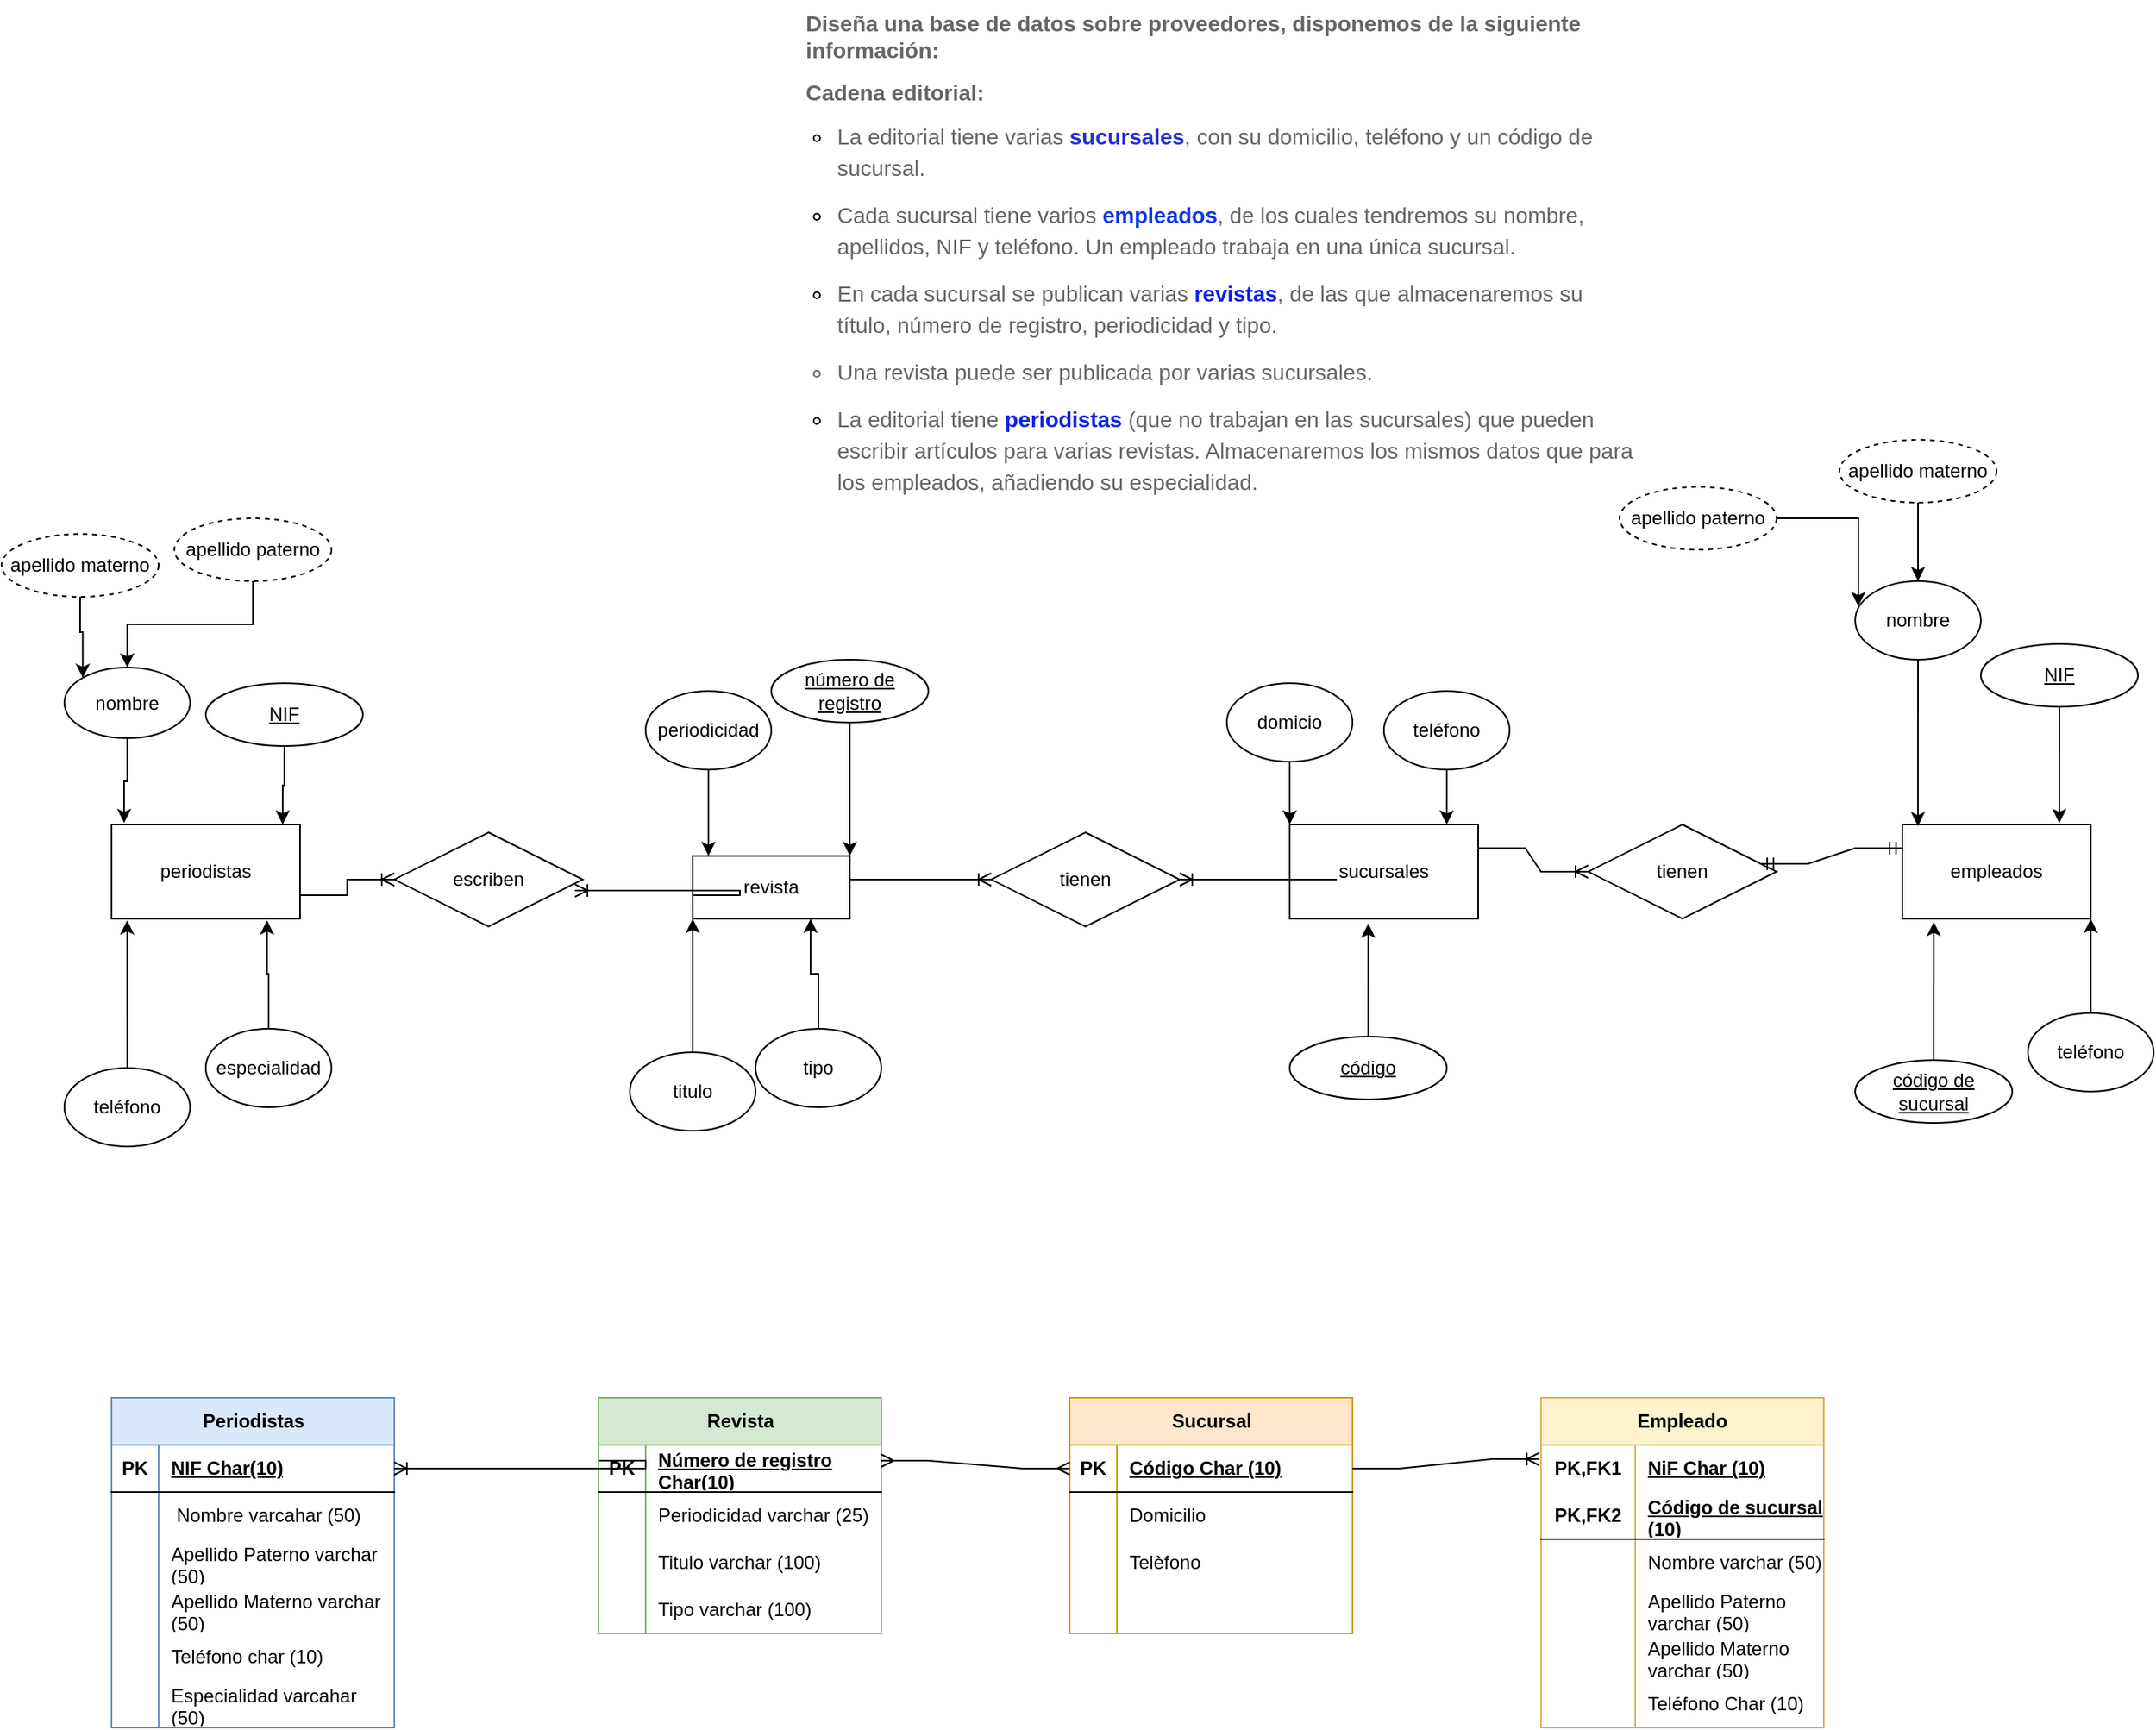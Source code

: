 <mxfile version="21.0.2" type="github">
  <diagram name="Página-1" id="4U2wSh6onjoOHA8W8764">
    <mxGraphModel dx="2017" dy="625" grid="1" gridSize="10" guides="1" tooltips="1" connect="1" arrows="1" fold="1" page="1" pageScale="1" pageWidth="827" pageHeight="1169" math="0" shadow="0">
      <root>
        <mxCell id="0" />
        <mxCell id="1" parent="0" />
        <mxCell id="MW6SG7xbOyb2AjNmcGoh-1" value="&lt;p style=&quot;margin: 0px 0px 10px 30px; color: rgb(101, 101, 101); font-family: &amp;quot;Century Gothic&amp;quot;, Arial, Helvetica, sans-serif; font-size: 14px; font-style: normal; font-variant-ligatures: normal; font-variant-caps: normal; font-weight: 400; letter-spacing: normal; orphans: 2; text-align: left; text-indent: 0px; text-transform: none; widows: 2; word-spacing: 0px; -webkit-text-stroke-width: 0px; background-color: rgb(255, 255, 255); text-decoration-thickness: initial; text-decoration-style: initial; text-decoration-color: initial;&quot; dir=&quot;ltr&quot;&gt;&lt;strong style=&quot;font-weight: bold;&quot;&gt;&lt;strong style=&quot;font-weight: bold;&quot;&gt;Diseña una base de datos sobre proveedores, disponemos de la siguiente información:&lt;/strong&gt;&lt;/strong&gt;&lt;/p&gt;&lt;p style=&quot;margin: 0px 0px 10px 30px; color: rgb(101, 101, 101); font-family: &amp;quot;Century Gothic&amp;quot;, Arial, Helvetica, sans-serif; font-size: 14px; font-style: normal; font-variant-ligatures: normal; font-variant-caps: normal; font-weight: 400; letter-spacing: normal; orphans: 2; text-align: left; text-indent: 0px; text-transform: none; widows: 2; word-spacing: 0px; -webkit-text-stroke-width: 0px; background-color: rgb(255, 255, 255); text-decoration-thickness: initial; text-decoration-style: initial; text-decoration-color: initial;&quot; dir=&quot;ltr&quot;&gt;&lt;/p&gt;&lt;p style=&quot;margin: 0px 0px 10px 30px; color: rgb(101, 101, 101); font-family: &amp;quot;Century Gothic&amp;quot;, Arial, Helvetica, sans-serif; font-size: 14px; font-style: normal; font-variant-ligatures: normal; font-variant-caps: normal; font-weight: 400; letter-spacing: normal; orphans: 2; text-align: left; text-indent: 0px; text-transform: none; widows: 2; word-spacing: 0px; -webkit-text-stroke-width: 0px; background-color: rgb(255, 255, 255); text-decoration-thickness: initial; text-decoration-style: initial; text-decoration-color: initial;&quot; dir=&quot;ltr&quot;&gt;&lt;strong style=&quot;font-weight: bold;&quot;&gt;Cadena editorial:&lt;/strong&gt;&lt;/p&gt;&lt;ul style=&quot;padding: 0px; margin: 0px 0px 10px 25px; font-family: &amp;quot;Century Gothic&amp;quot;, Arial, Helvetica, sans-serif; font-size: 14px; font-style: normal; font-variant-ligatures: normal; font-variant-caps: normal; letter-spacing: normal; orphans: 2; text-align: left; text-indent: 0px; text-transform: none; widows: 2; word-spacing: 0px; -webkit-text-stroke-width: 0px; background-color: rgb(255, 255, 255); text-decoration-thickness: initial; text-decoration-style: initial; text-decoration-color: initial;&quot;&gt;&lt;li style=&quot;line-height: 20px; list-style-type: none;&quot;&gt;&lt;ul style=&quot;padding: 0px; margin: 0px 0px 0px 25px;&quot;&gt;&lt;li style=&quot;line-height: 20px;&quot; aria-level=&quot;1&quot; dir=&quot;ltr&quot;&gt;&lt;p style=&quot;margin: 0px 0px 10px;&quot; role=&quot;presentation&quot; dir=&quot;ltr&quot;&gt;&lt;font style=&quot;font-weight: 400;&quot; color=&quot;#656565&quot;&gt;La editorial tiene varias &lt;/font&gt;&lt;font style=&quot;&quot; color=&quot;#232fd1&quot;&gt;&lt;b&gt;sucursales&lt;/b&gt;&lt;/font&gt;&lt;font style=&quot;font-weight: 400;&quot; color=&quot;#656565&quot;&gt;, con su domicilio, teléfono y un código de sucursal.&lt;/font&gt;&lt;/p&gt;&lt;/li&gt;&lt;li style=&quot;line-height: 20px;&quot; aria-level=&quot;1&quot; dir=&quot;ltr&quot;&gt;&lt;p style=&quot;margin: 0px 0px 10px;&quot; role=&quot;presentation&quot; dir=&quot;ltr&quot;&gt;&lt;font style=&quot;font-weight: 400;&quot; color=&quot;#656565&quot;&gt;Cada sucursal tiene varios &lt;/font&gt;&lt;font style=&quot;&quot; color=&quot;#0936ec&quot;&gt;&lt;b&gt;empleados&lt;/b&gt;&lt;/font&gt;&lt;font style=&quot;font-weight: 400;&quot; color=&quot;#656565&quot;&gt;, de los cuales tendremos su nombre, apellidos, NIF y teléfono. Un empleado trabaja en una única sucursal.&lt;/font&gt;&lt;/p&gt;&lt;/li&gt;&lt;li style=&quot;line-height: 20px;&quot; aria-level=&quot;1&quot; dir=&quot;ltr&quot;&gt;&lt;p style=&quot;margin: 0px 0px 10px;&quot; role=&quot;presentation&quot; dir=&quot;ltr&quot;&gt;&lt;font style=&quot;font-weight: 400;&quot; color=&quot;#656565&quot;&gt;En cada sucursal se publican varias &lt;/font&gt;&lt;font style=&quot;&quot; color=&quot;#0f1eeb&quot;&gt;&lt;b&gt;revistas&lt;/b&gt;&lt;/font&gt;&lt;font style=&quot;font-weight: 400;&quot; color=&quot;#656565&quot;&gt;, de las que almacenaremos su título, número de registro, periodicidad y tipo.&lt;/font&gt;&lt;/p&gt;&lt;/li&gt;&lt;li style=&quot;font-weight: 400; color: rgb(101, 101, 101); line-height: 20px;&quot; aria-level=&quot;1&quot; dir=&quot;ltr&quot;&gt;&lt;p style=&quot;margin: 0px 0px 10px;&quot; role=&quot;presentation&quot; dir=&quot;ltr&quot;&gt;Una revista puede ser publicada por varias sucursales.&lt;/p&gt;&lt;/li&gt;&lt;li style=&quot;line-height: 20px;&quot; aria-level=&quot;1&quot; dir=&quot;ltr&quot;&gt;&lt;p style=&quot;margin: 0px 0px 10px;&quot; role=&quot;presentation&quot; dir=&quot;ltr&quot;&gt;&lt;font style=&quot;font-weight: 400;&quot; color=&quot;#656565&quot;&gt;La editorial tiene &lt;/font&gt;&lt;font style=&quot;&quot; color=&quot;#0a23e6&quot;&gt;&lt;b&gt;periodistas&lt;/b&gt;&lt;/font&gt;&lt;font style=&quot;font-weight: 400;&quot; color=&quot;#656565&quot;&gt; (que no trabajan en las sucursales) que pueden escribir artículos para varias revistas. Almacenaremos los mismos datos que para los empleados, añadiendo su especialidad.&lt;/font&gt;&lt;/p&gt;&lt;/li&gt;&lt;/ul&gt;&lt;/li&gt;&lt;/ul&gt;" style="text;whiteSpace=wrap;html=1;" parent="1" vertex="1">
          <mxGeometry x="70" y="60" width="560" height="360" as="geometry" />
        </mxCell>
        <mxCell id="MW6SG7xbOyb2AjNmcGoh-4" value="empleados" style="rounded=0;whiteSpace=wrap;html=1;" parent="1" vertex="1">
          <mxGeometry x="800" y="585" width="120" height="60" as="geometry" />
        </mxCell>
        <mxCell id="MW6SG7xbOyb2AjNmcGoh-6" value="periodistas" style="rounded=0;whiteSpace=wrap;html=1;" parent="1" vertex="1">
          <mxGeometry x="-340" y="585" width="120" height="60" as="geometry" />
        </mxCell>
        <mxCell id="MW6SG7xbOyb2AjNmcGoh-25" style="edgeStyle=orthogonalEdgeStyle;rounded=0;orthogonalLoop=1;jettySize=auto;html=1;exitX=0.5;exitY=1;exitDx=0;exitDy=0;entryX=0;entryY=0;entryDx=0;entryDy=0;" parent="1" source="MW6SG7xbOyb2AjNmcGoh-7" target="MW6SG7xbOyb2AjNmcGoh-3" edge="1">
          <mxGeometry relative="1" as="geometry" />
        </mxCell>
        <mxCell id="MW6SG7xbOyb2AjNmcGoh-7" value="domicio" style="ellipse;whiteSpace=wrap;html=1;" parent="1" vertex="1">
          <mxGeometry x="370" y="495" width="80" height="50" as="geometry" />
        </mxCell>
        <mxCell id="MW6SG7xbOyb2AjNmcGoh-26" style="edgeStyle=orthogonalEdgeStyle;rounded=0;orthogonalLoop=1;jettySize=auto;html=1;entryX=0.833;entryY=0;entryDx=0;entryDy=0;entryPerimeter=0;" parent="1" source="MW6SG7xbOyb2AjNmcGoh-8" target="MW6SG7xbOyb2AjNmcGoh-3" edge="1">
          <mxGeometry relative="1" as="geometry" />
        </mxCell>
        <mxCell id="MW6SG7xbOyb2AjNmcGoh-8" value="teléfono" style="ellipse;whiteSpace=wrap;html=1;" parent="1" vertex="1">
          <mxGeometry x="470" y="500" width="80" height="50" as="geometry" />
        </mxCell>
        <mxCell id="MW6SG7xbOyb2AjNmcGoh-82" style="edgeStyle=orthogonalEdgeStyle;rounded=0;orthogonalLoop=1;jettySize=auto;html=1;entryX=0.083;entryY=0.017;entryDx=0;entryDy=0;entryPerimeter=0;" parent="1" source="MW6SG7xbOyb2AjNmcGoh-11" target="MW6SG7xbOyb2AjNmcGoh-4" edge="1">
          <mxGeometry relative="1" as="geometry" />
        </mxCell>
        <mxCell id="MW6SG7xbOyb2AjNmcGoh-11" value="nombre" style="ellipse;whiteSpace=wrap;html=1;" parent="1" vertex="1">
          <mxGeometry x="770" y="430" width="80" height="50" as="geometry" />
        </mxCell>
        <mxCell id="MW6SG7xbOyb2AjNmcGoh-92" style="edgeStyle=orthogonalEdgeStyle;rounded=0;orthogonalLoop=1;jettySize=auto;html=1;entryX=1;entryY=1;entryDx=0;entryDy=0;" parent="1" source="MW6SG7xbOyb2AjNmcGoh-13" target="MW6SG7xbOyb2AjNmcGoh-4" edge="1">
          <mxGeometry relative="1" as="geometry" />
        </mxCell>
        <mxCell id="MW6SG7xbOyb2AjNmcGoh-13" value="teléfono" style="ellipse;whiteSpace=wrap;html=1;" parent="1" vertex="1">
          <mxGeometry x="880" y="705" width="80" height="50" as="geometry" />
        </mxCell>
        <mxCell id="MW6SG7xbOyb2AjNmcGoh-64" style="edgeStyle=orthogonalEdgeStyle;rounded=0;orthogonalLoop=1;jettySize=auto;html=1;entryX=0;entryY=1;entryDx=0;entryDy=0;" parent="1" source="MW6SG7xbOyb2AjNmcGoh-15" target="MW6SG7xbOyb2AjNmcGoh-99" edge="1">
          <mxGeometry relative="1" as="geometry">
            <mxPoint x="220" y="650" as="targetPoint" />
          </mxGeometry>
        </mxCell>
        <mxCell id="MW6SG7xbOyb2AjNmcGoh-15" value="titulo" style="ellipse;whiteSpace=wrap;html=1;" parent="1" vertex="1">
          <mxGeometry x="-10" y="730" width="80" height="50" as="geometry" />
        </mxCell>
        <mxCell id="MW6SG7xbOyb2AjNmcGoh-105" style="edgeStyle=orthogonalEdgeStyle;rounded=0;orthogonalLoop=1;jettySize=auto;html=1;entryX=0.1;entryY=0;entryDx=0;entryDy=0;entryPerimeter=0;" parent="1" source="MW6SG7xbOyb2AjNmcGoh-17" target="MW6SG7xbOyb2AjNmcGoh-99" edge="1">
          <mxGeometry relative="1" as="geometry" />
        </mxCell>
        <mxCell id="MW6SG7xbOyb2AjNmcGoh-17" value="periodicidad" style="ellipse;whiteSpace=wrap;html=1;" parent="1" vertex="1">
          <mxGeometry y="500" width="80" height="50" as="geometry" />
        </mxCell>
        <mxCell id="qOBY5JpiZQBaxwHBOWG1-1" style="edgeStyle=orthogonalEdgeStyle;rounded=0;orthogonalLoop=1;jettySize=auto;html=1;entryX=0.75;entryY=1;entryDx=0;entryDy=0;" parent="1" source="MW6SG7xbOyb2AjNmcGoh-18" target="MW6SG7xbOyb2AjNmcGoh-99" edge="1">
          <mxGeometry relative="1" as="geometry" />
        </mxCell>
        <mxCell id="MW6SG7xbOyb2AjNmcGoh-18" value="tipo" style="ellipse;whiteSpace=wrap;html=1;" parent="1" vertex="1">
          <mxGeometry x="70" y="715" width="80" height="50" as="geometry" />
        </mxCell>
        <mxCell id="MW6SG7xbOyb2AjNmcGoh-109" style="edgeStyle=orthogonalEdgeStyle;rounded=0;orthogonalLoop=1;jettySize=auto;html=1;entryX=0.067;entryY=-0.017;entryDx=0;entryDy=0;entryPerimeter=0;" parent="1" source="MW6SG7xbOyb2AjNmcGoh-20" target="MW6SG7xbOyb2AjNmcGoh-6" edge="1">
          <mxGeometry relative="1" as="geometry" />
        </mxCell>
        <mxCell id="MW6SG7xbOyb2AjNmcGoh-20" value="nombre" style="ellipse;whiteSpace=wrap;html=1;" parent="1" vertex="1">
          <mxGeometry x="-370" y="485" width="80" height="45" as="geometry" />
        </mxCell>
        <mxCell id="MW6SG7xbOyb2AjNmcGoh-111" style="edgeStyle=orthogonalEdgeStyle;rounded=0;orthogonalLoop=1;jettySize=auto;html=1;entryX=0.083;entryY=1.017;entryDx=0;entryDy=0;entryPerimeter=0;" parent="1" source="MW6SG7xbOyb2AjNmcGoh-22" target="MW6SG7xbOyb2AjNmcGoh-6" edge="1">
          <mxGeometry relative="1" as="geometry" />
        </mxCell>
        <mxCell id="MW6SG7xbOyb2AjNmcGoh-22" value="teléfono" style="ellipse;whiteSpace=wrap;html=1;" parent="1" vertex="1">
          <mxGeometry x="-370" y="740" width="80" height="50" as="geometry" />
        </mxCell>
        <mxCell id="MW6SG7xbOyb2AjNmcGoh-112" style="edgeStyle=orthogonalEdgeStyle;rounded=0;orthogonalLoop=1;jettySize=auto;html=1;entryX=0.825;entryY=1.017;entryDx=0;entryDy=0;entryPerimeter=0;" parent="1" source="MW6SG7xbOyb2AjNmcGoh-23" target="MW6SG7xbOyb2AjNmcGoh-6" edge="1">
          <mxGeometry relative="1" as="geometry" />
        </mxCell>
        <mxCell id="MW6SG7xbOyb2AjNmcGoh-23" value="especialidad" style="ellipse;whiteSpace=wrap;html=1;" parent="1" vertex="1">
          <mxGeometry x="-280" y="715" width="80" height="50" as="geometry" />
        </mxCell>
        <mxCell id="MW6SG7xbOyb2AjNmcGoh-57" style="edgeStyle=orthogonalEdgeStyle;rounded=0;orthogonalLoop=1;jettySize=auto;html=1;entryX=0.417;entryY=1.05;entryDx=0;entryDy=0;entryPerimeter=0;" parent="1" source="MW6SG7xbOyb2AjNmcGoh-47" target="MW6SG7xbOyb2AjNmcGoh-3" edge="1">
          <mxGeometry relative="1" as="geometry" />
        </mxCell>
        <mxCell id="MW6SG7xbOyb2AjNmcGoh-47" value="código" style="ellipse;whiteSpace=wrap;html=1;align=center;fontStyle=4;" parent="1" vertex="1">
          <mxGeometry x="410" y="720" width="100" height="40" as="geometry" />
        </mxCell>
        <mxCell id="MW6SG7xbOyb2AjNmcGoh-51" style="edgeStyle=orthogonalEdgeStyle;rounded=0;orthogonalLoop=1;jettySize=auto;html=1;entryX=0.025;entryY=0.32;entryDx=0;entryDy=0;entryPerimeter=0;" parent="1" source="MW6SG7xbOyb2AjNmcGoh-49" target="MW6SG7xbOyb2AjNmcGoh-11" edge="1">
          <mxGeometry relative="1" as="geometry" />
        </mxCell>
        <mxCell id="MW6SG7xbOyb2AjNmcGoh-49" value="apellido paterno" style="ellipse;whiteSpace=wrap;html=1;align=center;dashed=1;" parent="1" vertex="1">
          <mxGeometry x="620" y="370" width="100" height="40" as="geometry" />
        </mxCell>
        <mxCell id="MW6SG7xbOyb2AjNmcGoh-52" style="edgeStyle=orthogonalEdgeStyle;rounded=0;orthogonalLoop=1;jettySize=auto;html=1;" parent="1" source="MW6SG7xbOyb2AjNmcGoh-50" target="MW6SG7xbOyb2AjNmcGoh-11" edge="1">
          <mxGeometry relative="1" as="geometry" />
        </mxCell>
        <mxCell id="MW6SG7xbOyb2AjNmcGoh-50" value="apellido materno" style="ellipse;whiteSpace=wrap;html=1;align=center;dashed=1;" parent="1" vertex="1">
          <mxGeometry x="760" y="340" width="100" height="40" as="geometry" />
        </mxCell>
        <mxCell id="MW6SG7xbOyb2AjNmcGoh-78" style="edgeStyle=orthogonalEdgeStyle;rounded=0;orthogonalLoop=1;jettySize=auto;html=1;entryX=0.833;entryY=-0.017;entryDx=0;entryDy=0;entryPerimeter=0;" parent="1" source="MW6SG7xbOyb2AjNmcGoh-53" target="MW6SG7xbOyb2AjNmcGoh-4" edge="1">
          <mxGeometry relative="1" as="geometry" />
        </mxCell>
        <mxCell id="MW6SG7xbOyb2AjNmcGoh-53" value="NIF" style="ellipse;whiteSpace=wrap;html=1;align=center;fontStyle=4;" parent="1" vertex="1">
          <mxGeometry x="850" y="470" width="100" height="40" as="geometry" />
        </mxCell>
        <mxCell id="MW6SG7xbOyb2AjNmcGoh-93" style="edgeStyle=orthogonalEdgeStyle;rounded=0;orthogonalLoop=1;jettySize=auto;html=1;entryX=0.167;entryY=1.033;entryDx=0;entryDy=0;entryPerimeter=0;" parent="1" source="MW6SG7xbOyb2AjNmcGoh-54" target="MW6SG7xbOyb2AjNmcGoh-4" edge="1">
          <mxGeometry relative="1" as="geometry" />
        </mxCell>
        <mxCell id="MW6SG7xbOyb2AjNmcGoh-54" value="código de sucursal" style="ellipse;whiteSpace=wrap;html=1;align=center;fontStyle=4;" parent="1" vertex="1">
          <mxGeometry x="770" y="735" width="100" height="40" as="geometry" />
        </mxCell>
        <mxCell id="MW6SG7xbOyb2AjNmcGoh-104" style="edgeStyle=orthogonalEdgeStyle;rounded=0;orthogonalLoop=1;jettySize=auto;html=1;entryX=1;entryY=0;entryDx=0;entryDy=0;" parent="1" source="MW6SG7xbOyb2AjNmcGoh-55" target="MW6SG7xbOyb2AjNmcGoh-99" edge="1">
          <mxGeometry relative="1" as="geometry" />
        </mxCell>
        <mxCell id="MW6SG7xbOyb2AjNmcGoh-55" value="número de registro" style="ellipse;whiteSpace=wrap;html=1;align=center;fontStyle=4;" parent="1" vertex="1">
          <mxGeometry x="80" y="480" width="100" height="40" as="geometry" />
        </mxCell>
        <mxCell id="MW6SG7xbOyb2AjNmcGoh-108" style="edgeStyle=orthogonalEdgeStyle;rounded=0;orthogonalLoop=1;jettySize=auto;html=1;entryX=0;entryY=0;entryDx=0;entryDy=0;" parent="1" source="MW6SG7xbOyb2AjNmcGoh-59" target="MW6SG7xbOyb2AjNmcGoh-20" edge="1">
          <mxGeometry relative="1" as="geometry" />
        </mxCell>
        <mxCell id="MW6SG7xbOyb2AjNmcGoh-59" value="apellido materno" style="ellipse;whiteSpace=wrap;html=1;align=center;dashed=1;" parent="1" vertex="1">
          <mxGeometry x="-410" y="400" width="100" height="40" as="geometry" />
        </mxCell>
        <mxCell id="MW6SG7xbOyb2AjNmcGoh-107" style="edgeStyle=orthogonalEdgeStyle;rounded=0;orthogonalLoop=1;jettySize=auto;html=1;" parent="1" source="MW6SG7xbOyb2AjNmcGoh-60" target="MW6SG7xbOyb2AjNmcGoh-20" edge="1">
          <mxGeometry relative="1" as="geometry" />
        </mxCell>
        <mxCell id="MW6SG7xbOyb2AjNmcGoh-60" value="apellido paterno" style="ellipse;whiteSpace=wrap;html=1;align=center;dashed=1;" parent="1" vertex="1">
          <mxGeometry x="-300" y="390" width="100" height="40" as="geometry" />
        </mxCell>
        <mxCell id="MW6SG7xbOyb2AjNmcGoh-3" value="sucursales" style="rounded=0;whiteSpace=wrap;html=1;" parent="1" vertex="1">
          <mxGeometry x="410" y="585" width="120" height="60" as="geometry" />
        </mxCell>
        <mxCell id="MW6SG7xbOyb2AjNmcGoh-113" style="edgeStyle=orthogonalEdgeStyle;rounded=0;orthogonalLoop=1;jettySize=auto;html=1;entryX=0.908;entryY=0;entryDx=0;entryDy=0;entryPerimeter=0;" parent="1" source="MW6SG7xbOyb2AjNmcGoh-56" target="MW6SG7xbOyb2AjNmcGoh-6" edge="1">
          <mxGeometry relative="1" as="geometry" />
        </mxCell>
        <mxCell id="MW6SG7xbOyb2AjNmcGoh-56" value="NIF" style="ellipse;whiteSpace=wrap;html=1;align=center;fontStyle=4;" parent="1" vertex="1">
          <mxGeometry x="-280" y="495" width="100" height="40" as="geometry" />
        </mxCell>
        <mxCell id="MW6SG7xbOyb2AjNmcGoh-99" value="revista" style="whiteSpace=wrap;html=1;align=center;" parent="1" vertex="1">
          <mxGeometry x="30" y="605" width="100" height="40" as="geometry" />
        </mxCell>
        <mxCell id="qOBY5JpiZQBaxwHBOWG1-2" value="tienen" style="shape=rhombus;perimeter=rhombusPerimeter;whiteSpace=wrap;html=1;align=center;" parent="1" vertex="1">
          <mxGeometry x="220" y="590" width="120" height="60" as="geometry" />
        </mxCell>
        <mxCell id="qOBY5JpiZQBaxwHBOWG1-3" value="escriben" style="shape=rhombus;perimeter=rhombusPerimeter;whiteSpace=wrap;html=1;align=center;" parent="1" vertex="1">
          <mxGeometry x="-160" y="590" width="120" height="60" as="geometry" />
        </mxCell>
        <mxCell id="qOBY5JpiZQBaxwHBOWG1-4" value="tienen" style="shape=rhombus;perimeter=rhombusPerimeter;whiteSpace=wrap;html=1;align=center;" parent="1" vertex="1">
          <mxGeometry x="600" y="585" width="120" height="60" as="geometry" />
        </mxCell>
        <mxCell id="qOBY5JpiZQBaxwHBOWG1-7" value="" style="edgeStyle=entityRelationEdgeStyle;fontSize=12;html=1;endArrow=ERoneToMany;rounded=0;" parent="1" target="qOBY5JpiZQBaxwHBOWG1-3" edge="1">
          <mxGeometry width="100" height="100" relative="1" as="geometry">
            <mxPoint x="-220" y="630" as="sourcePoint" />
            <mxPoint x="-120" y="530" as="targetPoint" />
          </mxGeometry>
        </mxCell>
        <mxCell id="qOBY5JpiZQBaxwHBOWG1-8" value="" style="edgeStyle=entityRelationEdgeStyle;fontSize=12;html=1;endArrow=ERoneToMany;rounded=0;" parent="1" target="qOBY5JpiZQBaxwHBOWG1-2" edge="1">
          <mxGeometry width="100" height="100" relative="1" as="geometry">
            <mxPoint x="410" y="620" as="sourcePoint" />
            <mxPoint x="510" y="520" as="targetPoint" />
          </mxGeometry>
        </mxCell>
        <mxCell id="qOBY5JpiZQBaxwHBOWG1-9" value="" style="edgeStyle=entityRelationEdgeStyle;fontSize=12;html=1;endArrow=ERoneToMany;rounded=0;" parent="1" target="qOBY5JpiZQBaxwHBOWG1-4" edge="1">
          <mxGeometry width="100" height="100" relative="1" as="geometry">
            <mxPoint x="530" y="600" as="sourcePoint" />
            <mxPoint x="630" y="500" as="targetPoint" />
          </mxGeometry>
        </mxCell>
        <mxCell id="qOBY5JpiZQBaxwHBOWG1-10" value="" style="edgeStyle=entityRelationEdgeStyle;fontSize=12;html=1;endArrow=ERmandOne;startArrow=ERmandOne;rounded=0;entryX=0;entryY=0.25;entryDx=0;entryDy=0;" parent="1" target="MW6SG7xbOyb2AjNmcGoh-4" edge="1">
          <mxGeometry width="100" height="100" relative="1" as="geometry">
            <mxPoint x="710" y="610" as="sourcePoint" />
            <mxPoint x="810" y="510" as="targetPoint" />
          </mxGeometry>
        </mxCell>
        <mxCell id="qOBY5JpiZQBaxwHBOWG1-11" value="" style="edgeStyle=entityRelationEdgeStyle;fontSize=12;html=1;endArrow=ERoneToMany;rounded=0;" parent="1" target="qOBY5JpiZQBaxwHBOWG1-2" edge="1">
          <mxGeometry width="100" height="100" relative="1" as="geometry">
            <mxPoint x="130" y="620" as="sourcePoint" />
            <mxPoint x="230" y="520" as="targetPoint" />
          </mxGeometry>
        </mxCell>
        <mxCell id="qOBY5JpiZQBaxwHBOWG1-12" value="" style="edgeStyle=entityRelationEdgeStyle;fontSize=12;html=1;endArrow=ERoneToMany;rounded=0;entryX=0.958;entryY=0.617;entryDx=0;entryDy=0;entryPerimeter=0;" parent="1" target="qOBY5JpiZQBaxwHBOWG1-3" edge="1">
          <mxGeometry width="100" height="100" relative="1" as="geometry">
            <mxPoint x="30" y="630" as="sourcePoint" />
            <mxPoint x="130" y="530" as="targetPoint" />
          </mxGeometry>
        </mxCell>
        <mxCell id="qOBY5JpiZQBaxwHBOWG1-17" value="Periodistas" style="shape=table;startSize=30;container=1;collapsible=1;childLayout=tableLayout;fixedRows=1;rowLines=0;fontStyle=1;align=center;resizeLast=1;html=1;fillColor=#dae8fc;strokeColor=#6c8ebf;" parent="1" vertex="1">
          <mxGeometry x="-340" y="950" width="180" height="210" as="geometry" />
        </mxCell>
        <mxCell id="qOBY5JpiZQBaxwHBOWG1-18" value="" style="shape=tableRow;horizontal=0;startSize=0;swimlaneHead=0;swimlaneBody=0;fillColor=none;collapsible=0;dropTarget=0;points=[[0,0.5],[1,0.5]];portConstraint=eastwest;top=0;left=0;right=0;bottom=1;" parent="qOBY5JpiZQBaxwHBOWG1-17" vertex="1">
          <mxGeometry y="30" width="180" height="30" as="geometry" />
        </mxCell>
        <mxCell id="qOBY5JpiZQBaxwHBOWG1-19" value="PK" style="shape=partialRectangle;connectable=0;fillColor=none;top=0;left=0;bottom=0;right=0;fontStyle=1;overflow=hidden;whiteSpace=wrap;html=1;" parent="qOBY5JpiZQBaxwHBOWG1-18" vertex="1">
          <mxGeometry width="30" height="30" as="geometry">
            <mxRectangle width="30" height="30" as="alternateBounds" />
          </mxGeometry>
        </mxCell>
        <mxCell id="qOBY5JpiZQBaxwHBOWG1-20" value="NIF Char(10)" style="shape=partialRectangle;connectable=0;fillColor=none;top=0;left=0;bottom=0;right=0;align=left;spacingLeft=6;fontStyle=5;overflow=hidden;whiteSpace=wrap;html=1;" parent="qOBY5JpiZQBaxwHBOWG1-18" vertex="1">
          <mxGeometry x="30" width="150" height="30" as="geometry">
            <mxRectangle width="150" height="30" as="alternateBounds" />
          </mxGeometry>
        </mxCell>
        <mxCell id="qOBY5JpiZQBaxwHBOWG1-21" value="" style="shape=tableRow;horizontal=0;startSize=0;swimlaneHead=0;swimlaneBody=0;fillColor=none;collapsible=0;dropTarget=0;points=[[0,0.5],[1,0.5]];portConstraint=eastwest;top=0;left=0;right=0;bottom=0;" parent="qOBY5JpiZQBaxwHBOWG1-17" vertex="1">
          <mxGeometry y="60" width="180" height="30" as="geometry" />
        </mxCell>
        <mxCell id="qOBY5JpiZQBaxwHBOWG1-22" value="" style="shape=partialRectangle;connectable=0;fillColor=none;top=0;left=0;bottom=0;right=0;editable=1;overflow=hidden;whiteSpace=wrap;html=1;" parent="qOBY5JpiZQBaxwHBOWG1-21" vertex="1">
          <mxGeometry width="30" height="30" as="geometry">
            <mxRectangle width="30" height="30" as="alternateBounds" />
          </mxGeometry>
        </mxCell>
        <mxCell id="qOBY5JpiZQBaxwHBOWG1-23" value="&amp;nbsp;Nombre varcahar (50)" style="shape=partialRectangle;connectable=0;fillColor=none;top=0;left=0;bottom=0;right=0;align=left;spacingLeft=6;overflow=hidden;whiteSpace=wrap;html=1;" parent="qOBY5JpiZQBaxwHBOWG1-21" vertex="1">
          <mxGeometry x="30" width="150" height="30" as="geometry">
            <mxRectangle width="150" height="30" as="alternateBounds" />
          </mxGeometry>
        </mxCell>
        <mxCell id="qOBY5JpiZQBaxwHBOWG1-24" value="" style="shape=tableRow;horizontal=0;startSize=0;swimlaneHead=0;swimlaneBody=0;fillColor=none;collapsible=0;dropTarget=0;points=[[0,0.5],[1,0.5]];portConstraint=eastwest;top=0;left=0;right=0;bottom=0;" parent="qOBY5JpiZQBaxwHBOWG1-17" vertex="1">
          <mxGeometry y="90" width="180" height="30" as="geometry" />
        </mxCell>
        <mxCell id="qOBY5JpiZQBaxwHBOWG1-25" value="" style="shape=partialRectangle;connectable=0;fillColor=none;top=0;left=0;bottom=0;right=0;editable=1;overflow=hidden;whiteSpace=wrap;html=1;" parent="qOBY5JpiZQBaxwHBOWG1-24" vertex="1">
          <mxGeometry width="30" height="30" as="geometry">
            <mxRectangle width="30" height="30" as="alternateBounds" />
          </mxGeometry>
        </mxCell>
        <mxCell id="qOBY5JpiZQBaxwHBOWG1-26" value="Apellido Paterno varchar (50)" style="shape=partialRectangle;connectable=0;fillColor=none;top=0;left=0;bottom=0;right=0;align=left;spacingLeft=6;overflow=hidden;whiteSpace=wrap;html=1;" parent="qOBY5JpiZQBaxwHBOWG1-24" vertex="1">
          <mxGeometry x="30" width="150" height="30" as="geometry">
            <mxRectangle width="150" height="30" as="alternateBounds" />
          </mxGeometry>
        </mxCell>
        <mxCell id="qOBY5JpiZQBaxwHBOWG1-27" value="" style="shape=tableRow;horizontal=0;startSize=0;swimlaneHead=0;swimlaneBody=0;fillColor=none;collapsible=0;dropTarget=0;points=[[0,0.5],[1,0.5]];portConstraint=eastwest;top=0;left=0;right=0;bottom=0;" parent="qOBY5JpiZQBaxwHBOWG1-17" vertex="1">
          <mxGeometry y="120" width="180" height="30" as="geometry" />
        </mxCell>
        <mxCell id="qOBY5JpiZQBaxwHBOWG1-28" value="" style="shape=partialRectangle;connectable=0;fillColor=none;top=0;left=0;bottom=0;right=0;editable=1;overflow=hidden;whiteSpace=wrap;html=1;" parent="qOBY5JpiZQBaxwHBOWG1-27" vertex="1">
          <mxGeometry width="30" height="30" as="geometry">
            <mxRectangle width="30" height="30" as="alternateBounds" />
          </mxGeometry>
        </mxCell>
        <mxCell id="qOBY5JpiZQBaxwHBOWG1-29" value="Apellido Materno varchar (50)" style="shape=partialRectangle;connectable=0;fillColor=none;top=0;left=0;bottom=0;right=0;align=left;spacingLeft=6;overflow=hidden;whiteSpace=wrap;html=1;" parent="qOBY5JpiZQBaxwHBOWG1-27" vertex="1">
          <mxGeometry x="30" width="150" height="30" as="geometry">
            <mxRectangle width="150" height="30" as="alternateBounds" />
          </mxGeometry>
        </mxCell>
        <mxCell id="AlthXYVjQaWiGImwefOa-14" value="" style="shape=tableRow;horizontal=0;startSize=0;swimlaneHead=0;swimlaneBody=0;fillColor=none;collapsible=0;dropTarget=0;points=[[0,0.5],[1,0.5]];portConstraint=eastwest;top=0;left=0;right=0;bottom=0;" vertex="1" parent="qOBY5JpiZQBaxwHBOWG1-17">
          <mxGeometry y="150" width="180" height="30" as="geometry" />
        </mxCell>
        <mxCell id="AlthXYVjQaWiGImwefOa-15" value="" style="shape=partialRectangle;connectable=0;fillColor=none;top=0;left=0;bottom=0;right=0;editable=1;overflow=hidden;whiteSpace=wrap;html=1;" vertex="1" parent="AlthXYVjQaWiGImwefOa-14">
          <mxGeometry width="30" height="30" as="geometry">
            <mxRectangle width="30" height="30" as="alternateBounds" />
          </mxGeometry>
        </mxCell>
        <mxCell id="AlthXYVjQaWiGImwefOa-16" value="Teléfono char (10)" style="shape=partialRectangle;connectable=0;fillColor=none;top=0;left=0;bottom=0;right=0;align=left;spacingLeft=6;overflow=hidden;whiteSpace=wrap;html=1;" vertex="1" parent="AlthXYVjQaWiGImwefOa-14">
          <mxGeometry x="30" width="150" height="30" as="geometry">
            <mxRectangle width="150" height="30" as="alternateBounds" />
          </mxGeometry>
        </mxCell>
        <mxCell id="AlthXYVjQaWiGImwefOa-17" value="" style="shape=tableRow;horizontal=0;startSize=0;swimlaneHead=0;swimlaneBody=0;fillColor=none;collapsible=0;dropTarget=0;points=[[0,0.5],[1,0.5]];portConstraint=eastwest;top=0;left=0;right=0;bottom=0;" vertex="1" parent="qOBY5JpiZQBaxwHBOWG1-17">
          <mxGeometry y="180" width="180" height="30" as="geometry" />
        </mxCell>
        <mxCell id="AlthXYVjQaWiGImwefOa-18" value="" style="shape=partialRectangle;connectable=0;fillColor=none;top=0;left=0;bottom=0;right=0;editable=1;overflow=hidden;whiteSpace=wrap;html=1;" vertex="1" parent="AlthXYVjQaWiGImwefOa-17">
          <mxGeometry width="30" height="30" as="geometry">
            <mxRectangle width="30" height="30" as="alternateBounds" />
          </mxGeometry>
        </mxCell>
        <mxCell id="AlthXYVjQaWiGImwefOa-19" value="Especialidad varcahar (50)" style="shape=partialRectangle;connectable=0;fillColor=none;top=0;left=0;bottom=0;right=0;align=left;spacingLeft=6;overflow=hidden;whiteSpace=wrap;html=1;" vertex="1" parent="AlthXYVjQaWiGImwefOa-17">
          <mxGeometry x="30" width="150" height="30" as="geometry">
            <mxRectangle width="150" height="30" as="alternateBounds" />
          </mxGeometry>
        </mxCell>
        <mxCell id="AlthXYVjQaWiGImwefOa-39" value="Revista" style="shape=table;startSize=30;container=1;collapsible=1;childLayout=tableLayout;fixedRows=1;rowLines=0;fontStyle=1;align=center;resizeLast=1;html=1;fillColor=#d5e8d4;strokeColor=#82b366;" vertex="1" parent="1">
          <mxGeometry x="-30" y="950" width="180" height="150" as="geometry" />
        </mxCell>
        <mxCell id="AlthXYVjQaWiGImwefOa-40" value="" style="shape=tableRow;horizontal=0;startSize=0;swimlaneHead=0;swimlaneBody=0;fillColor=none;collapsible=0;dropTarget=0;points=[[0,0.5],[1,0.5]];portConstraint=eastwest;top=0;left=0;right=0;bottom=1;" vertex="1" parent="AlthXYVjQaWiGImwefOa-39">
          <mxGeometry y="30" width="180" height="30" as="geometry" />
        </mxCell>
        <mxCell id="AlthXYVjQaWiGImwefOa-41" value="PK" style="shape=partialRectangle;connectable=0;fillColor=none;top=0;left=0;bottom=0;right=0;fontStyle=1;overflow=hidden;whiteSpace=wrap;html=1;" vertex="1" parent="AlthXYVjQaWiGImwefOa-40">
          <mxGeometry width="30" height="30" as="geometry">
            <mxRectangle width="30" height="30" as="alternateBounds" />
          </mxGeometry>
        </mxCell>
        <mxCell id="AlthXYVjQaWiGImwefOa-42" value="Número de registro Char(10)" style="shape=partialRectangle;connectable=0;fillColor=none;top=0;left=0;bottom=0;right=0;align=left;spacingLeft=6;fontStyle=5;overflow=hidden;whiteSpace=wrap;html=1;" vertex="1" parent="AlthXYVjQaWiGImwefOa-40">
          <mxGeometry x="30" width="150" height="30" as="geometry">
            <mxRectangle width="150" height="30" as="alternateBounds" />
          </mxGeometry>
        </mxCell>
        <mxCell id="AlthXYVjQaWiGImwefOa-43" value="" style="shape=tableRow;horizontal=0;startSize=0;swimlaneHead=0;swimlaneBody=0;fillColor=none;collapsible=0;dropTarget=0;points=[[0,0.5],[1,0.5]];portConstraint=eastwest;top=0;left=0;right=0;bottom=0;" vertex="1" parent="AlthXYVjQaWiGImwefOa-39">
          <mxGeometry y="60" width="180" height="30" as="geometry" />
        </mxCell>
        <mxCell id="AlthXYVjQaWiGImwefOa-44" value="" style="shape=partialRectangle;connectable=0;fillColor=none;top=0;left=0;bottom=0;right=0;editable=1;overflow=hidden;whiteSpace=wrap;html=1;" vertex="1" parent="AlthXYVjQaWiGImwefOa-43">
          <mxGeometry width="30" height="30" as="geometry">
            <mxRectangle width="30" height="30" as="alternateBounds" />
          </mxGeometry>
        </mxCell>
        <mxCell id="AlthXYVjQaWiGImwefOa-45" value="Periodicidad varchar (25)" style="shape=partialRectangle;connectable=0;fillColor=none;top=0;left=0;bottom=0;right=0;align=left;spacingLeft=6;overflow=hidden;whiteSpace=wrap;html=1;" vertex="1" parent="AlthXYVjQaWiGImwefOa-43">
          <mxGeometry x="30" width="150" height="30" as="geometry">
            <mxRectangle width="150" height="30" as="alternateBounds" />
          </mxGeometry>
        </mxCell>
        <mxCell id="AlthXYVjQaWiGImwefOa-46" value="" style="shape=tableRow;horizontal=0;startSize=0;swimlaneHead=0;swimlaneBody=0;fillColor=none;collapsible=0;dropTarget=0;points=[[0,0.5],[1,0.5]];portConstraint=eastwest;top=0;left=0;right=0;bottom=0;" vertex="1" parent="AlthXYVjQaWiGImwefOa-39">
          <mxGeometry y="90" width="180" height="30" as="geometry" />
        </mxCell>
        <mxCell id="AlthXYVjQaWiGImwefOa-47" value="" style="shape=partialRectangle;connectable=0;fillColor=none;top=0;left=0;bottom=0;right=0;editable=1;overflow=hidden;whiteSpace=wrap;html=1;" vertex="1" parent="AlthXYVjQaWiGImwefOa-46">
          <mxGeometry width="30" height="30" as="geometry">
            <mxRectangle width="30" height="30" as="alternateBounds" />
          </mxGeometry>
        </mxCell>
        <mxCell id="AlthXYVjQaWiGImwefOa-48" value="Titulo varchar (100)" style="shape=partialRectangle;connectable=0;fillColor=none;top=0;left=0;bottom=0;right=0;align=left;spacingLeft=6;overflow=hidden;whiteSpace=wrap;html=1;" vertex="1" parent="AlthXYVjQaWiGImwefOa-46">
          <mxGeometry x="30" width="150" height="30" as="geometry">
            <mxRectangle width="150" height="30" as="alternateBounds" />
          </mxGeometry>
        </mxCell>
        <mxCell id="AlthXYVjQaWiGImwefOa-49" value="" style="shape=tableRow;horizontal=0;startSize=0;swimlaneHead=0;swimlaneBody=0;fillColor=none;collapsible=0;dropTarget=0;points=[[0,0.5],[1,0.5]];portConstraint=eastwest;top=0;left=0;right=0;bottom=0;" vertex="1" parent="AlthXYVjQaWiGImwefOa-39">
          <mxGeometry y="120" width="180" height="30" as="geometry" />
        </mxCell>
        <mxCell id="AlthXYVjQaWiGImwefOa-50" value="" style="shape=partialRectangle;connectable=0;fillColor=none;top=0;left=0;bottom=0;right=0;editable=1;overflow=hidden;whiteSpace=wrap;html=1;" vertex="1" parent="AlthXYVjQaWiGImwefOa-49">
          <mxGeometry width="30" height="30" as="geometry">
            <mxRectangle width="30" height="30" as="alternateBounds" />
          </mxGeometry>
        </mxCell>
        <mxCell id="AlthXYVjQaWiGImwefOa-51" value="Tipo varchar (100)" style="shape=partialRectangle;connectable=0;fillColor=none;top=0;left=0;bottom=0;right=0;align=left;spacingLeft=6;overflow=hidden;whiteSpace=wrap;html=1;" vertex="1" parent="AlthXYVjQaWiGImwefOa-49">
          <mxGeometry x="30" width="150" height="30" as="geometry">
            <mxRectangle width="150" height="30" as="alternateBounds" />
          </mxGeometry>
        </mxCell>
        <mxCell id="AlthXYVjQaWiGImwefOa-52" value="Sucursal" style="shape=table;startSize=30;container=1;collapsible=1;childLayout=tableLayout;fixedRows=1;rowLines=0;fontStyle=1;align=center;resizeLast=1;html=1;fillColor=#ffe6cc;strokeColor=#d79b00;" vertex="1" parent="1">
          <mxGeometry x="270" y="950" width="180" height="150" as="geometry" />
        </mxCell>
        <mxCell id="AlthXYVjQaWiGImwefOa-53" value="" style="shape=tableRow;horizontal=0;startSize=0;swimlaneHead=0;swimlaneBody=0;fillColor=none;collapsible=0;dropTarget=0;points=[[0,0.5],[1,0.5]];portConstraint=eastwest;top=0;left=0;right=0;bottom=1;" vertex="1" parent="AlthXYVjQaWiGImwefOa-52">
          <mxGeometry y="30" width="180" height="30" as="geometry" />
        </mxCell>
        <mxCell id="AlthXYVjQaWiGImwefOa-54" value="PK" style="shape=partialRectangle;connectable=0;fillColor=none;top=0;left=0;bottom=0;right=0;fontStyle=1;overflow=hidden;whiteSpace=wrap;html=1;" vertex="1" parent="AlthXYVjQaWiGImwefOa-53">
          <mxGeometry width="30" height="30" as="geometry">
            <mxRectangle width="30" height="30" as="alternateBounds" />
          </mxGeometry>
        </mxCell>
        <mxCell id="AlthXYVjQaWiGImwefOa-55" value="Código Char (10)" style="shape=partialRectangle;connectable=0;fillColor=none;top=0;left=0;bottom=0;right=0;align=left;spacingLeft=6;fontStyle=5;overflow=hidden;whiteSpace=wrap;html=1;" vertex="1" parent="AlthXYVjQaWiGImwefOa-53">
          <mxGeometry x="30" width="150" height="30" as="geometry">
            <mxRectangle width="150" height="30" as="alternateBounds" />
          </mxGeometry>
        </mxCell>
        <mxCell id="AlthXYVjQaWiGImwefOa-56" value="" style="shape=tableRow;horizontal=0;startSize=0;swimlaneHead=0;swimlaneBody=0;fillColor=none;collapsible=0;dropTarget=0;points=[[0,0.5],[1,0.5]];portConstraint=eastwest;top=0;left=0;right=0;bottom=0;" vertex="1" parent="AlthXYVjQaWiGImwefOa-52">
          <mxGeometry y="60" width="180" height="30" as="geometry" />
        </mxCell>
        <mxCell id="AlthXYVjQaWiGImwefOa-57" value="" style="shape=partialRectangle;connectable=0;fillColor=none;top=0;left=0;bottom=0;right=0;editable=1;overflow=hidden;whiteSpace=wrap;html=1;" vertex="1" parent="AlthXYVjQaWiGImwefOa-56">
          <mxGeometry width="30" height="30" as="geometry">
            <mxRectangle width="30" height="30" as="alternateBounds" />
          </mxGeometry>
        </mxCell>
        <mxCell id="AlthXYVjQaWiGImwefOa-58" value="Domicilio" style="shape=partialRectangle;connectable=0;fillColor=none;top=0;left=0;bottom=0;right=0;align=left;spacingLeft=6;overflow=hidden;whiteSpace=wrap;html=1;" vertex="1" parent="AlthXYVjQaWiGImwefOa-56">
          <mxGeometry x="30" width="150" height="30" as="geometry">
            <mxRectangle width="150" height="30" as="alternateBounds" />
          </mxGeometry>
        </mxCell>
        <mxCell id="AlthXYVjQaWiGImwefOa-59" value="" style="shape=tableRow;horizontal=0;startSize=0;swimlaneHead=0;swimlaneBody=0;fillColor=none;collapsible=0;dropTarget=0;points=[[0,0.5],[1,0.5]];portConstraint=eastwest;top=0;left=0;right=0;bottom=0;" vertex="1" parent="AlthXYVjQaWiGImwefOa-52">
          <mxGeometry y="90" width="180" height="30" as="geometry" />
        </mxCell>
        <mxCell id="AlthXYVjQaWiGImwefOa-60" value="" style="shape=partialRectangle;connectable=0;fillColor=none;top=0;left=0;bottom=0;right=0;editable=1;overflow=hidden;whiteSpace=wrap;html=1;" vertex="1" parent="AlthXYVjQaWiGImwefOa-59">
          <mxGeometry width="30" height="30" as="geometry">
            <mxRectangle width="30" height="30" as="alternateBounds" />
          </mxGeometry>
        </mxCell>
        <mxCell id="AlthXYVjQaWiGImwefOa-61" value="Telèfono" style="shape=partialRectangle;connectable=0;fillColor=none;top=0;left=0;bottom=0;right=0;align=left;spacingLeft=6;overflow=hidden;whiteSpace=wrap;html=1;" vertex="1" parent="AlthXYVjQaWiGImwefOa-59">
          <mxGeometry x="30" width="150" height="30" as="geometry">
            <mxRectangle width="150" height="30" as="alternateBounds" />
          </mxGeometry>
        </mxCell>
        <mxCell id="AlthXYVjQaWiGImwefOa-62" value="" style="shape=tableRow;horizontal=0;startSize=0;swimlaneHead=0;swimlaneBody=0;fillColor=none;collapsible=0;dropTarget=0;points=[[0,0.5],[1,0.5]];portConstraint=eastwest;top=0;left=0;right=0;bottom=0;" vertex="1" parent="AlthXYVjQaWiGImwefOa-52">
          <mxGeometry y="120" width="180" height="30" as="geometry" />
        </mxCell>
        <mxCell id="AlthXYVjQaWiGImwefOa-63" value="" style="shape=partialRectangle;connectable=0;fillColor=none;top=0;left=0;bottom=0;right=0;editable=1;overflow=hidden;whiteSpace=wrap;html=1;" vertex="1" parent="AlthXYVjQaWiGImwefOa-62">
          <mxGeometry width="30" height="30" as="geometry">
            <mxRectangle width="30" height="30" as="alternateBounds" />
          </mxGeometry>
        </mxCell>
        <mxCell id="AlthXYVjQaWiGImwefOa-64" value="" style="shape=partialRectangle;connectable=0;fillColor=none;top=0;left=0;bottom=0;right=0;align=left;spacingLeft=6;overflow=hidden;whiteSpace=wrap;html=1;" vertex="1" parent="AlthXYVjQaWiGImwefOa-62">
          <mxGeometry x="30" width="150" height="30" as="geometry">
            <mxRectangle width="150" height="30" as="alternateBounds" />
          </mxGeometry>
        </mxCell>
        <mxCell id="AlthXYVjQaWiGImwefOa-94" value="Empleado" style="shape=table;startSize=30;container=1;collapsible=1;childLayout=tableLayout;fixedRows=1;rowLines=0;fontStyle=1;align=center;resizeLast=1;html=1;whiteSpace=wrap;fillColor=#fff2cc;strokeColor=#d6b656;" vertex="1" parent="1">
          <mxGeometry x="570" y="950" width="180" height="210" as="geometry" />
        </mxCell>
        <mxCell id="AlthXYVjQaWiGImwefOa-95" value="" style="shape=tableRow;horizontal=0;startSize=0;swimlaneHead=0;swimlaneBody=0;fillColor=none;collapsible=0;dropTarget=0;points=[[0,0.5],[1,0.5]];portConstraint=eastwest;top=0;left=0;right=0;bottom=0;html=1;" vertex="1" parent="AlthXYVjQaWiGImwefOa-94">
          <mxGeometry y="30" width="180" height="30" as="geometry" />
        </mxCell>
        <mxCell id="AlthXYVjQaWiGImwefOa-96" value="PK,FK1" style="shape=partialRectangle;connectable=0;fillColor=none;top=0;left=0;bottom=0;right=0;fontStyle=1;overflow=hidden;html=1;whiteSpace=wrap;" vertex="1" parent="AlthXYVjQaWiGImwefOa-95">
          <mxGeometry width="60" height="30" as="geometry">
            <mxRectangle width="60" height="30" as="alternateBounds" />
          </mxGeometry>
        </mxCell>
        <mxCell id="AlthXYVjQaWiGImwefOa-97" value="NiF Char (10)" style="shape=partialRectangle;connectable=0;fillColor=none;top=0;left=0;bottom=0;right=0;align=left;spacingLeft=6;fontStyle=5;overflow=hidden;html=1;whiteSpace=wrap;" vertex="1" parent="AlthXYVjQaWiGImwefOa-95">
          <mxGeometry x="60" width="120" height="30" as="geometry">
            <mxRectangle width="120" height="30" as="alternateBounds" />
          </mxGeometry>
        </mxCell>
        <mxCell id="AlthXYVjQaWiGImwefOa-98" value="" style="shape=tableRow;horizontal=0;startSize=0;swimlaneHead=0;swimlaneBody=0;fillColor=none;collapsible=0;dropTarget=0;points=[[0,0.5],[1,0.5]];portConstraint=eastwest;top=0;left=0;right=0;bottom=1;html=1;" vertex="1" parent="AlthXYVjQaWiGImwefOa-94">
          <mxGeometry y="60" width="180" height="30" as="geometry" />
        </mxCell>
        <mxCell id="AlthXYVjQaWiGImwefOa-99" value="PK,FK2" style="shape=partialRectangle;connectable=0;fillColor=none;top=0;left=0;bottom=0;right=0;fontStyle=1;overflow=hidden;html=1;whiteSpace=wrap;" vertex="1" parent="AlthXYVjQaWiGImwefOa-98">
          <mxGeometry width="60" height="30" as="geometry">
            <mxRectangle width="60" height="30" as="alternateBounds" />
          </mxGeometry>
        </mxCell>
        <mxCell id="AlthXYVjQaWiGImwefOa-100" value="Código de sucursal (10)" style="shape=partialRectangle;connectable=0;fillColor=none;top=0;left=0;bottom=0;right=0;align=left;spacingLeft=6;fontStyle=5;overflow=hidden;html=1;whiteSpace=wrap;" vertex="1" parent="AlthXYVjQaWiGImwefOa-98">
          <mxGeometry x="60" width="120" height="30" as="geometry">
            <mxRectangle width="120" height="30" as="alternateBounds" />
          </mxGeometry>
        </mxCell>
        <mxCell id="AlthXYVjQaWiGImwefOa-101" value="" style="shape=tableRow;horizontal=0;startSize=0;swimlaneHead=0;swimlaneBody=0;fillColor=none;collapsible=0;dropTarget=0;points=[[0,0.5],[1,0.5]];portConstraint=eastwest;top=0;left=0;right=0;bottom=0;html=1;" vertex="1" parent="AlthXYVjQaWiGImwefOa-94">
          <mxGeometry y="90" width="180" height="30" as="geometry" />
        </mxCell>
        <mxCell id="AlthXYVjQaWiGImwefOa-102" value="" style="shape=partialRectangle;connectable=0;fillColor=none;top=0;left=0;bottom=0;right=0;editable=1;overflow=hidden;html=1;whiteSpace=wrap;" vertex="1" parent="AlthXYVjQaWiGImwefOa-101">
          <mxGeometry width="60" height="30" as="geometry">
            <mxRectangle width="60" height="30" as="alternateBounds" />
          </mxGeometry>
        </mxCell>
        <mxCell id="AlthXYVjQaWiGImwefOa-103" value="Nombre varchar (50)" style="shape=partialRectangle;connectable=0;fillColor=none;top=0;left=0;bottom=0;right=0;align=left;spacingLeft=6;overflow=hidden;html=1;whiteSpace=wrap;" vertex="1" parent="AlthXYVjQaWiGImwefOa-101">
          <mxGeometry x="60" width="120" height="30" as="geometry">
            <mxRectangle width="120" height="30" as="alternateBounds" />
          </mxGeometry>
        </mxCell>
        <mxCell id="AlthXYVjQaWiGImwefOa-104" value="" style="shape=tableRow;horizontal=0;startSize=0;swimlaneHead=0;swimlaneBody=0;fillColor=none;collapsible=0;dropTarget=0;points=[[0,0.5],[1,0.5]];portConstraint=eastwest;top=0;left=0;right=0;bottom=0;html=1;" vertex="1" parent="AlthXYVjQaWiGImwefOa-94">
          <mxGeometry y="120" width="180" height="30" as="geometry" />
        </mxCell>
        <mxCell id="AlthXYVjQaWiGImwefOa-105" value="" style="shape=partialRectangle;connectable=0;fillColor=none;top=0;left=0;bottom=0;right=0;editable=1;overflow=hidden;html=1;whiteSpace=wrap;" vertex="1" parent="AlthXYVjQaWiGImwefOa-104">
          <mxGeometry width="60" height="30" as="geometry">
            <mxRectangle width="60" height="30" as="alternateBounds" />
          </mxGeometry>
        </mxCell>
        <mxCell id="AlthXYVjQaWiGImwefOa-106" value="Apellido Paterno varchar (50)" style="shape=partialRectangle;connectable=0;fillColor=none;top=0;left=0;bottom=0;right=0;align=left;spacingLeft=6;overflow=hidden;html=1;whiteSpace=wrap;" vertex="1" parent="AlthXYVjQaWiGImwefOa-104">
          <mxGeometry x="60" width="120" height="30" as="geometry">
            <mxRectangle width="120" height="30" as="alternateBounds" />
          </mxGeometry>
        </mxCell>
        <mxCell id="AlthXYVjQaWiGImwefOa-120" value="" style="shape=tableRow;horizontal=0;startSize=0;swimlaneHead=0;swimlaneBody=0;fillColor=none;collapsible=0;dropTarget=0;points=[[0,0.5],[1,0.5]];portConstraint=eastwest;top=0;left=0;right=0;bottom=0;html=1;" vertex="1" parent="AlthXYVjQaWiGImwefOa-94">
          <mxGeometry y="150" width="180" height="30" as="geometry" />
        </mxCell>
        <mxCell id="AlthXYVjQaWiGImwefOa-121" value="" style="shape=partialRectangle;connectable=0;fillColor=none;top=0;left=0;bottom=0;right=0;editable=1;overflow=hidden;html=1;whiteSpace=wrap;" vertex="1" parent="AlthXYVjQaWiGImwefOa-120">
          <mxGeometry width="60" height="30" as="geometry">
            <mxRectangle width="60" height="30" as="alternateBounds" />
          </mxGeometry>
        </mxCell>
        <mxCell id="AlthXYVjQaWiGImwefOa-122" value="Apellido Materno varchar (50)" style="shape=partialRectangle;connectable=0;fillColor=none;top=0;left=0;bottom=0;right=0;align=left;spacingLeft=6;overflow=hidden;html=1;whiteSpace=wrap;" vertex="1" parent="AlthXYVjQaWiGImwefOa-120">
          <mxGeometry x="60" width="120" height="30" as="geometry">
            <mxRectangle width="120" height="30" as="alternateBounds" />
          </mxGeometry>
        </mxCell>
        <mxCell id="AlthXYVjQaWiGImwefOa-123" value="" style="shape=tableRow;horizontal=0;startSize=0;swimlaneHead=0;swimlaneBody=0;fillColor=none;collapsible=0;dropTarget=0;points=[[0,0.5],[1,0.5]];portConstraint=eastwest;top=0;left=0;right=0;bottom=0;html=1;" vertex="1" parent="AlthXYVjQaWiGImwefOa-94">
          <mxGeometry y="180" width="180" height="30" as="geometry" />
        </mxCell>
        <mxCell id="AlthXYVjQaWiGImwefOa-124" value="" style="shape=partialRectangle;connectable=0;fillColor=none;top=0;left=0;bottom=0;right=0;editable=1;overflow=hidden;html=1;whiteSpace=wrap;" vertex="1" parent="AlthXYVjQaWiGImwefOa-123">
          <mxGeometry width="60" height="30" as="geometry">
            <mxRectangle width="60" height="30" as="alternateBounds" />
          </mxGeometry>
        </mxCell>
        <mxCell id="AlthXYVjQaWiGImwefOa-125" value="Teléfono Char (10)" style="shape=partialRectangle;connectable=0;fillColor=none;top=0;left=0;bottom=0;right=0;align=left;spacingLeft=6;overflow=hidden;html=1;whiteSpace=wrap;" vertex="1" parent="AlthXYVjQaWiGImwefOa-123">
          <mxGeometry x="60" width="120" height="30" as="geometry">
            <mxRectangle width="120" height="30" as="alternateBounds" />
          </mxGeometry>
        </mxCell>
        <mxCell id="AlthXYVjQaWiGImwefOa-126" value="" style="edgeStyle=entityRelationEdgeStyle;fontSize=12;html=1;endArrow=ERoneToMany;rounded=0;entryX=1;entryY=0.5;entryDx=0;entryDy=0;" edge="1" parent="1" target="qOBY5JpiZQBaxwHBOWG1-18">
          <mxGeometry width="100" height="100" relative="1" as="geometry">
            <mxPoint x="-30" y="990" as="sourcePoint" />
            <mxPoint x="70" y="890" as="targetPoint" />
          </mxGeometry>
        </mxCell>
        <mxCell id="AlthXYVjQaWiGImwefOa-128" value="" style="edgeStyle=entityRelationEdgeStyle;fontSize=12;html=1;endArrow=ERoneToMany;rounded=0;entryX=-0.006;entryY=0.3;entryDx=0;entryDy=0;entryPerimeter=0;exitX=1;exitY=0.5;exitDx=0;exitDy=0;" edge="1" parent="1" source="AlthXYVjQaWiGImwefOa-53" target="AlthXYVjQaWiGImwefOa-95">
          <mxGeometry width="100" height="100" relative="1" as="geometry">
            <mxPoint x="530" y="990" as="sourcePoint" />
            <mxPoint x="630" y="890" as="targetPoint" />
          </mxGeometry>
        </mxCell>
        <mxCell id="AlthXYVjQaWiGImwefOa-133" value="" style="edgeStyle=entityRelationEdgeStyle;fontSize=12;html=1;endArrow=ERmany;startArrow=ERmany;rounded=0;entryX=0;entryY=0.5;entryDx=0;entryDy=0;" edge="1" parent="1" target="AlthXYVjQaWiGImwefOa-53">
          <mxGeometry width="100" height="100" relative="1" as="geometry">
            <mxPoint x="150" y="990" as="sourcePoint" />
            <mxPoint x="250" y="890" as="targetPoint" />
          </mxGeometry>
        </mxCell>
      </root>
    </mxGraphModel>
  </diagram>
</mxfile>
